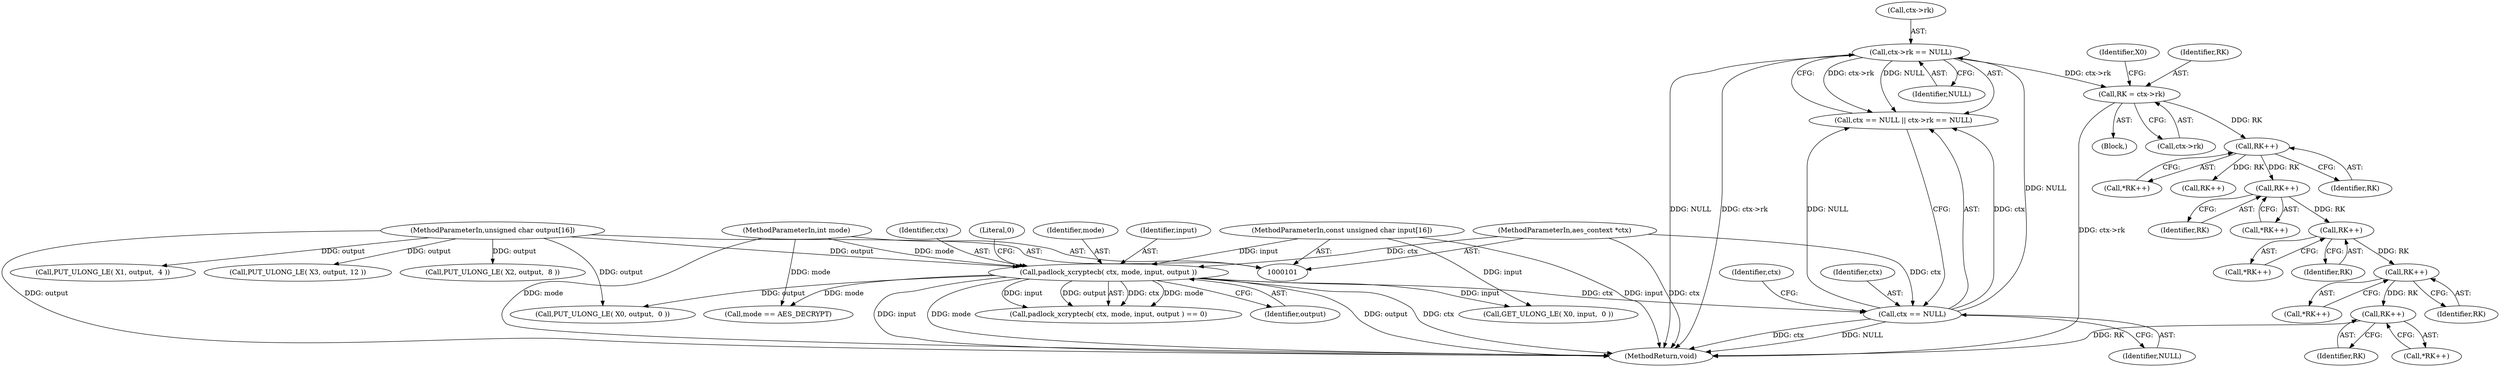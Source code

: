 digraph "0_ghostscript_8e9ce5016db968b40e4ec255a3005f2786cce45f@pointer" {
"1000339" [label="(Call,RK++)"];
"1000295" [label="(Call,RK++)"];
"1000251" [label="(Call,RK++)"];
"1000207" [label="(Call,RK++)"];
"1000153" [label="(Call,RK++)"];
"1000141" [label="(Call,RK = ctx->rk)"];
"1000135" [label="(Call,ctx->rk == NULL)"];
"1000132" [label="(Call,ctx == NULL)"];
"1000123" [label="(Call,padlock_xcryptecb( ctx, mode, input, output ))"];
"1000102" [label="(MethodParameterIn,aes_context *ctx)"];
"1000103" [label="(MethodParameterIn,int mode)"];
"1000104" [label="(MethodParameterIn,const unsigned char input[16])"];
"1000105" [label="(MethodParameterIn,unsigned char output[16])"];
"1000125" [label="(Identifier,mode)"];
"1000296" [label="(Identifier,RK)"];
"1000104" [label="(MethodParameterIn,const unsigned char input[16])"];
"1000153" [label="(Call,RK++)"];
"1000141" [label="(Call,RK = ctx->rk)"];
"1000137" [label="(Identifier,ctx)"];
"1000251" [label="(Call,RK++)"];
"1000612" [label="(Call,PUT_ULONG_LE( X3, output, 12 ))"];
"1000156" [label="(Call,mode == AES_DECRYPT)"];
"1000123" [label="(Call,padlock_xcryptecb( ctx, mode, input, output ))"];
"1000122" [label="(Call,padlock_xcryptecb( ctx, mode, input, output ) == 0)"];
"1000339" [label="(Call,RK++)"];
"1000127" [label="(Identifier,output)"];
"1000136" [label="(Call,ctx->rk)"];
"1000146" [label="(Call,GET_ULONG_LE( X0, input,  0 ))"];
"1000600" [label="(Call,PUT_ULONG_LE( X0, output,  0 ))"];
"1000250" [label="(Call,*RK++)"];
"1000152" [label="(Call,*RK++)"];
"1000616" [label="(MethodReturn,void)"];
"1000154" [label="(Identifier,RK)"];
"1000106" [label="(Block,)"];
"1000207" [label="(Call,RK++)"];
"1000295" [label="(Call,RK++)"];
"1000428" [label="(Call,RK++)"];
"1000103" [label="(MethodParameterIn,int mode)"];
"1000126" [label="(Identifier,input)"];
"1000340" [label="(Identifier,RK)"];
"1000124" [label="(Identifier,ctx)"];
"1000147" [label="(Identifier,X0)"];
"1000142" [label="(Identifier,RK)"];
"1000252" [label="(Identifier,RK)"];
"1000131" [label="(Call,ctx == NULL || ctx->rk == NULL)"];
"1000134" [label="(Identifier,NULL)"];
"1000206" [label="(Call,*RK++)"];
"1000132" [label="(Call,ctx == NULL)"];
"1000143" [label="(Call,ctx->rk)"];
"1000604" [label="(Call,PUT_ULONG_LE( X1, output,  4 ))"];
"1000338" [label="(Call,*RK++)"];
"1000208" [label="(Identifier,RK)"];
"1000294" [label="(Call,*RK++)"];
"1000139" [label="(Identifier,NULL)"];
"1000133" [label="(Identifier,ctx)"];
"1000102" [label="(MethodParameterIn,aes_context *ctx)"];
"1000128" [label="(Literal,0)"];
"1000105" [label="(MethodParameterIn,unsigned char output[16])"];
"1000608" [label="(Call,PUT_ULONG_LE( X2, output,  8 ))"];
"1000135" [label="(Call,ctx->rk == NULL)"];
"1000339" -> "1000338"  [label="AST: "];
"1000339" -> "1000340"  [label="CFG: "];
"1000340" -> "1000339"  [label="AST: "];
"1000338" -> "1000339"  [label="CFG: "];
"1000339" -> "1000616"  [label="DDG: RK"];
"1000295" -> "1000339"  [label="DDG: RK"];
"1000295" -> "1000294"  [label="AST: "];
"1000295" -> "1000296"  [label="CFG: "];
"1000296" -> "1000295"  [label="AST: "];
"1000294" -> "1000295"  [label="CFG: "];
"1000251" -> "1000295"  [label="DDG: RK"];
"1000251" -> "1000250"  [label="AST: "];
"1000251" -> "1000252"  [label="CFG: "];
"1000252" -> "1000251"  [label="AST: "];
"1000250" -> "1000251"  [label="CFG: "];
"1000207" -> "1000251"  [label="DDG: RK"];
"1000207" -> "1000206"  [label="AST: "];
"1000207" -> "1000208"  [label="CFG: "];
"1000208" -> "1000207"  [label="AST: "];
"1000206" -> "1000207"  [label="CFG: "];
"1000153" -> "1000207"  [label="DDG: RK"];
"1000153" -> "1000152"  [label="AST: "];
"1000153" -> "1000154"  [label="CFG: "];
"1000154" -> "1000153"  [label="AST: "];
"1000152" -> "1000153"  [label="CFG: "];
"1000141" -> "1000153"  [label="DDG: RK"];
"1000153" -> "1000428"  [label="DDG: RK"];
"1000141" -> "1000106"  [label="AST: "];
"1000141" -> "1000143"  [label="CFG: "];
"1000142" -> "1000141"  [label="AST: "];
"1000143" -> "1000141"  [label="AST: "];
"1000147" -> "1000141"  [label="CFG: "];
"1000141" -> "1000616"  [label="DDG: ctx->rk"];
"1000135" -> "1000141"  [label="DDG: ctx->rk"];
"1000135" -> "1000131"  [label="AST: "];
"1000135" -> "1000139"  [label="CFG: "];
"1000136" -> "1000135"  [label="AST: "];
"1000139" -> "1000135"  [label="AST: "];
"1000131" -> "1000135"  [label="CFG: "];
"1000135" -> "1000616"  [label="DDG: NULL"];
"1000135" -> "1000616"  [label="DDG: ctx->rk"];
"1000135" -> "1000131"  [label="DDG: ctx->rk"];
"1000135" -> "1000131"  [label="DDG: NULL"];
"1000132" -> "1000135"  [label="DDG: NULL"];
"1000132" -> "1000131"  [label="AST: "];
"1000132" -> "1000134"  [label="CFG: "];
"1000133" -> "1000132"  [label="AST: "];
"1000134" -> "1000132"  [label="AST: "];
"1000137" -> "1000132"  [label="CFG: "];
"1000131" -> "1000132"  [label="CFG: "];
"1000132" -> "1000616"  [label="DDG: NULL"];
"1000132" -> "1000616"  [label="DDG: ctx"];
"1000132" -> "1000131"  [label="DDG: ctx"];
"1000132" -> "1000131"  [label="DDG: NULL"];
"1000123" -> "1000132"  [label="DDG: ctx"];
"1000102" -> "1000132"  [label="DDG: ctx"];
"1000123" -> "1000122"  [label="AST: "];
"1000123" -> "1000127"  [label="CFG: "];
"1000124" -> "1000123"  [label="AST: "];
"1000125" -> "1000123"  [label="AST: "];
"1000126" -> "1000123"  [label="AST: "];
"1000127" -> "1000123"  [label="AST: "];
"1000128" -> "1000123"  [label="CFG: "];
"1000123" -> "1000616"  [label="DDG: input"];
"1000123" -> "1000616"  [label="DDG: mode"];
"1000123" -> "1000616"  [label="DDG: output"];
"1000123" -> "1000616"  [label="DDG: ctx"];
"1000123" -> "1000122"  [label="DDG: ctx"];
"1000123" -> "1000122"  [label="DDG: mode"];
"1000123" -> "1000122"  [label="DDG: input"];
"1000123" -> "1000122"  [label="DDG: output"];
"1000102" -> "1000123"  [label="DDG: ctx"];
"1000103" -> "1000123"  [label="DDG: mode"];
"1000104" -> "1000123"  [label="DDG: input"];
"1000105" -> "1000123"  [label="DDG: output"];
"1000123" -> "1000146"  [label="DDG: input"];
"1000123" -> "1000156"  [label="DDG: mode"];
"1000123" -> "1000600"  [label="DDG: output"];
"1000102" -> "1000101"  [label="AST: "];
"1000102" -> "1000616"  [label="DDG: ctx"];
"1000103" -> "1000101"  [label="AST: "];
"1000103" -> "1000616"  [label="DDG: mode"];
"1000103" -> "1000156"  [label="DDG: mode"];
"1000104" -> "1000101"  [label="AST: "];
"1000104" -> "1000616"  [label="DDG: input"];
"1000104" -> "1000146"  [label="DDG: input"];
"1000105" -> "1000101"  [label="AST: "];
"1000105" -> "1000616"  [label="DDG: output"];
"1000105" -> "1000600"  [label="DDG: output"];
"1000105" -> "1000604"  [label="DDG: output"];
"1000105" -> "1000608"  [label="DDG: output"];
"1000105" -> "1000612"  [label="DDG: output"];
}
